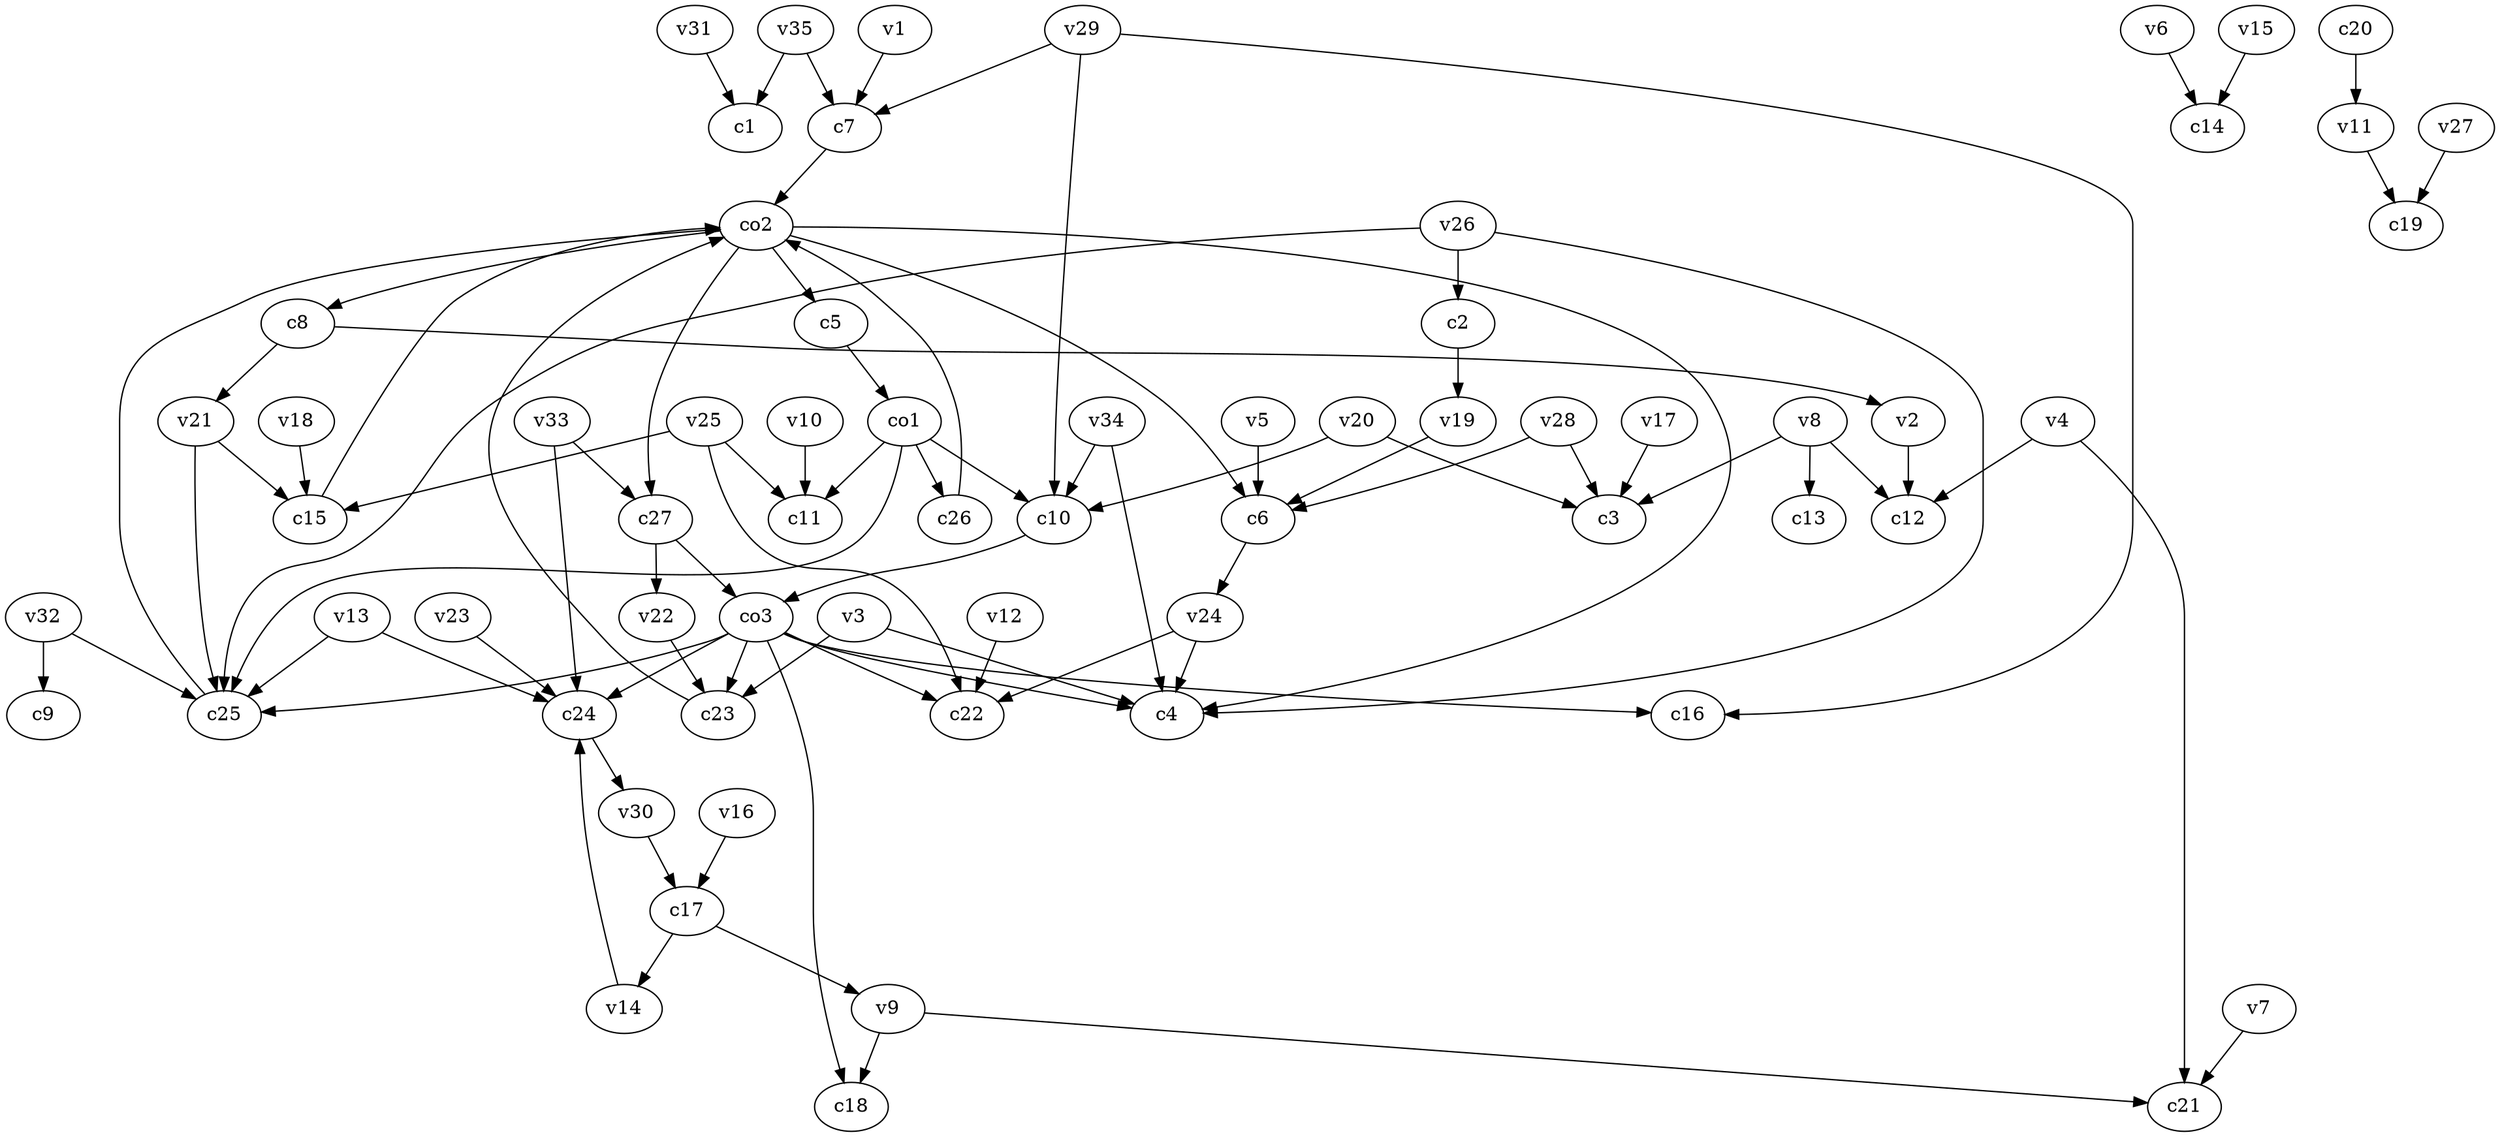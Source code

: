 strict digraph  {
c1;
c2;
c3;
c4;
c5;
c6;
c7;
c8;
c9;
c10;
c11;
c12;
c13;
c14;
c15;
c16;
c17;
c18;
c19;
c20;
c21;
c22;
c23;
c24;
c25;
c26;
c27;
v1;
v2;
v3;
v4;
v5;
v6;
v7;
v8;
v9;
v10;
v11;
v12;
v13;
v14;
v15;
v16;
v17;
v18;
v19;
v20;
v21;
v22;
v23;
v24;
v25;
v26;
v27;
v28;
v29;
v30;
v31;
v32;
v33;
v34;
v35;
co1;
co2;
co3;
c2 -> v19  [weight=1];
c5 -> co1  [weight=1];
c6 -> v24  [weight=1];
c7 -> co2  [weight=1];
c8 -> v21  [weight=1];
c8 -> v2  [weight=1];
c10 -> co3  [weight=1];
c15 -> co2  [weight=1];
c17 -> v9  [weight=1];
c17 -> v14  [weight=1];
c20 -> v11  [weight=1];
c23 -> co2  [weight=1];
c24 -> v30  [weight=1];
c25 -> co2  [weight=1];
c26 -> co2  [weight=1];
c27 -> v22  [weight=1];
c27 -> co3  [weight=1];
v1 -> c7  [weight=1];
v2 -> c12  [weight=1];
v3 -> c23  [weight=1];
v3 -> c4  [weight=1];
v4 -> c12  [weight=1];
v4 -> c21  [weight=1];
v5 -> c6  [weight=1];
v6 -> c14  [weight=1];
v7 -> c21  [weight=1];
v8 -> c12  [weight=1];
v8 -> c13  [weight=1];
v8 -> c3  [weight=1];
v9 -> c18  [weight=1];
v9 -> c21  [weight=1];
v10 -> c11  [weight=1];
v11 -> c19  [weight=1];
v12 -> c22  [weight=1];
v13 -> c25  [weight=1];
v13 -> c24  [weight=1];
v14 -> c24  [weight=1];
v15 -> c14  [weight=1];
v16 -> c17  [weight=1];
v17 -> c3  [weight=1];
v18 -> c15  [weight=1];
v19 -> c6  [weight=1];
v20 -> c3  [weight=1];
v20 -> c10  [weight=1];
v21 -> c25  [weight=1];
v21 -> c15  [weight=1];
v22 -> c23  [weight=1];
v23 -> c24  [weight=1];
v24 -> c22  [weight=1];
v24 -> c4  [weight=1];
v25 -> c11  [weight=1];
v25 -> c22  [weight=1];
v25 -> c15  [weight=1];
v26 -> c2  [weight=1];
v26 -> c25  [weight=1];
v26 -> c4  [weight=1];
v27 -> c19  [weight=1];
v28 -> c3  [weight=1];
v28 -> c6  [weight=1];
v29 -> c10  [weight=1];
v29 -> c7  [weight=1];
v29 -> c16  [weight=1];
v30 -> c17  [weight=1];
v31 -> c1  [weight=1];
v32 -> c25  [weight=1];
v32 -> c9  [weight=1];
v33 -> c27  [weight=1];
v33 -> c24  [weight=1];
v34 -> c4  [weight=1];
v34 -> c10  [weight=1];
v35 -> c7  [weight=1];
v35 -> c1  [weight=1];
co1 -> c26  [weight=1];
co1 -> c10  [weight=1];
co1 -> c25  [weight=1];
co1 -> c11  [weight=1];
co2 -> c4  [weight=1];
co2 -> c27  [weight=1];
co2 -> c8  [weight=1];
co2 -> c5  [weight=1];
co2 -> c6  [weight=1];
co3 -> c4  [weight=1];
co3 -> c24  [weight=1];
co3 -> c25  [weight=1];
co3 -> c18  [weight=1];
co3 -> c16  [weight=1];
co3 -> c23  [weight=1];
co3 -> c22  [weight=1];
}
